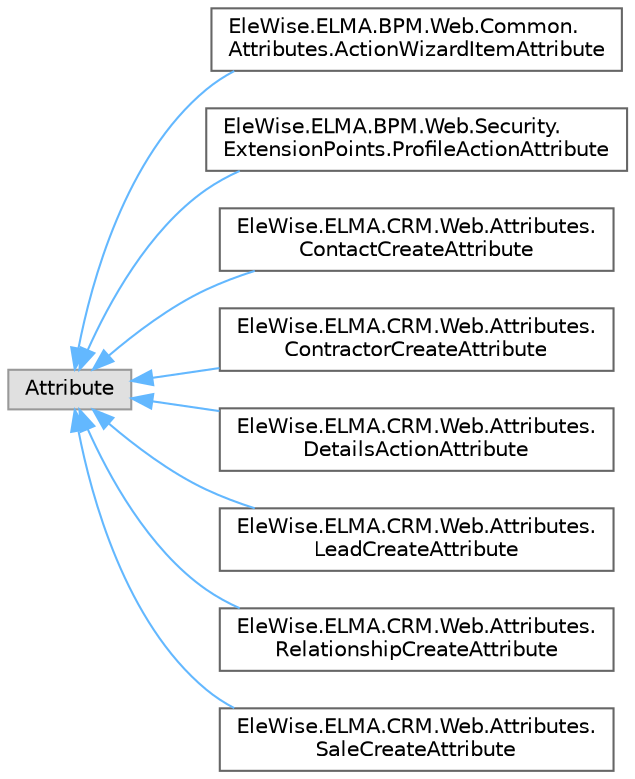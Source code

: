 digraph "Graphical Class Hierarchy"
{
 // LATEX_PDF_SIZE
  bgcolor="transparent";
  edge [fontname=Helvetica,fontsize=10,labelfontname=Helvetica,labelfontsize=10];
  node [fontname=Helvetica,fontsize=10,shape=box,height=0.2,width=0.4];
  rankdir="LR";
  Node0 [id="Node000000",label="Attribute",height=0.2,width=0.4,color="grey60", fillcolor="#E0E0E0", style="filled",tooltip=" "];
  Node0 -> Node1 [id="edge52_Node000000_Node000001",dir="back",color="steelblue1",style="solid",tooltip=" "];
  Node1 [id="Node000001",label="EleWise.ELMA.BPM.Web.Common.\lAttributes.ActionWizardItemAttribute",height=0.2,width=0.4,color="grey40", fillcolor="white", style="filled",URL="$class_ele_wise_1_1_e_l_m_a_1_1_b_p_m_1_1_web_1_1_common_1_1_attributes_1_1_action_wizard_item_attribute.html",tooltip="Показывать в визарде HTML редактора при добавлении ELMA-действия"];
  Node0 -> Node2 [id="edge53_Node000000_Node000002",dir="back",color="steelblue1",style="solid",tooltip=" "];
  Node2 [id="Node000002",label="EleWise.ELMA.BPM.Web.Security.\lExtensionPoints.ProfileActionAttribute",height=0.2,width=0.4,color="grey40", fillcolor="white", style="filled",URL="$class_ele_wise_1_1_e_l_m_a_1_1_b_p_m_1_1_web_1_1_security_1_1_extension_points_1_1_profile_action_attribute.html",tooltip="Помечаются действия, которые необходимо поместить в профиль пользователя"];
  Node0 -> Node3 [id="edge54_Node000000_Node000003",dir="back",color="steelblue1",style="solid",tooltip=" "];
  Node3 [id="Node000003",label="EleWise.ELMA.CRM.Web.Attributes.\lContactCreateAttribute",height=0.2,width=0.4,color="grey40", fillcolor="white", style="filled",URL="$class_ele_wise_1_1_e_l_m_a_1_1_c_r_m_1_1_web_1_1_attributes_1_1_contact_create_attribute.html",tooltip="Атрибут, который помечает метод страницы создания конткта"];
  Node0 -> Node4 [id="edge55_Node000000_Node000004",dir="back",color="steelblue1",style="solid",tooltip=" "];
  Node4 [id="Node000004",label="EleWise.ELMA.CRM.Web.Attributes.\lContractorCreateAttribute",height=0.2,width=0.4,color="grey40", fillcolor="white", style="filled",URL="$class_ele_wise_1_1_e_l_m_a_1_1_c_r_m_1_1_web_1_1_attributes_1_1_contractor_create_attribute.html",tooltip="Атрибут, который помечает метод страницы создания контрагента"];
  Node0 -> Node5 [id="edge56_Node000000_Node000005",dir="back",color="steelblue1",style="solid",tooltip=" "];
  Node5 [id="Node000005",label="EleWise.ELMA.CRM.Web.Attributes.\lDetailsActionAttribute",height=0.2,width=0.4,color="grey40", fillcolor="white", style="filled",URL="$class_ele_wise_1_1_e_l_m_a_1_1_c_r_m_1_1_web_1_1_attributes_1_1_details_action_attribute.html",tooltip="Атрибут, который помечает метод страницы отображения деталей сущностей"];
  Node0 -> Node6 [id="edge57_Node000000_Node000006",dir="back",color="steelblue1",style="solid",tooltip=" "];
  Node6 [id="Node000006",label="EleWise.ELMA.CRM.Web.Attributes.\lLeadCreateAttribute",height=0.2,width=0.4,color="grey40", fillcolor="white", style="filled",URL="$class_ele_wise_1_1_e_l_m_a_1_1_c_r_m_1_1_web_1_1_attributes_1_1_lead_create_attribute.html",tooltip="Атрибут, который помечает метод страницы создания возможности"];
  Node0 -> Node7 [id="edge58_Node000000_Node000007",dir="back",color="steelblue1",style="solid",tooltip=" "];
  Node7 [id="Node000007",label="EleWise.ELMA.CRM.Web.Attributes.\lRelationshipCreateAttribute",height=0.2,width=0.4,color="grey40", fillcolor="white", style="filled",URL="$class_ele_wise_1_1_e_l_m_a_1_1_c_r_m_1_1_web_1_1_attributes_1_1_relationship_create_attribute.html",tooltip="Атрибут, который помечает метод страницы создания взаимоотношения"];
  Node0 -> Node8 [id="edge59_Node000000_Node000008",dir="back",color="steelblue1",style="solid",tooltip=" "];
  Node8 [id="Node000008",label="EleWise.ELMA.CRM.Web.Attributes.\lSaleCreateAttribute",height=0.2,width=0.4,color="grey40", fillcolor="white", style="filled",URL="$class_ele_wise_1_1_e_l_m_a_1_1_c_r_m_1_1_web_1_1_attributes_1_1_sale_create_attribute.html",tooltip="Атрибут, который помечает метод страницы создания сделки"];
}
